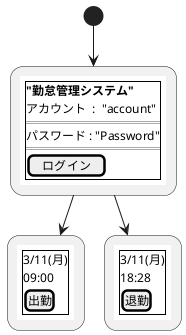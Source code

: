 @startuml
(*) --> "
{{
    salt
    {+
        <b>"勤怠管理システム"
          アカウント  :  "account"
          ==
          パスワード : "Password"
          ==
          [  ログイン   ]
    }
}}
" as login
login -down->"
{{
salt
    {+
        3/11(月)
          09:00
          [出勤]
    }
}}
" as in
login -down-> "
{{
salt
    {+
        3/11(月)
          18:28
          [退勤]
    }
}}
" as out
@enduml